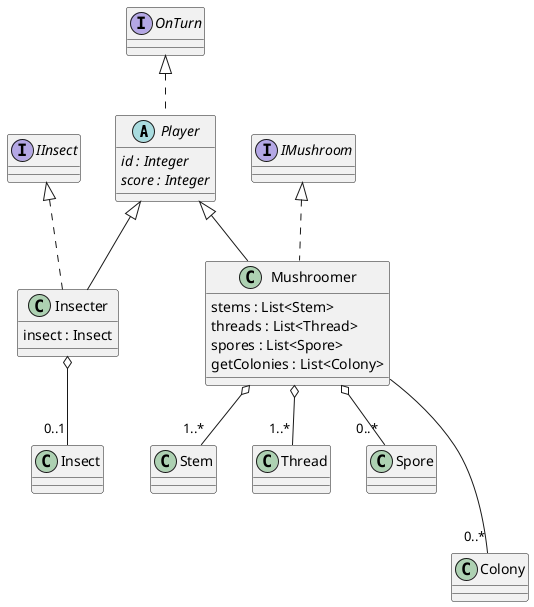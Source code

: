 @startuml player

abstract class Player implements OnTurn{
    {abstract} id : Integer
    {abstract} score : Integer
}

Insecter o-- "0..1" Insect
class Insecter extends Player implements IInsect{
    insect : Insect
}

Mushroomer o-- "1..*" Stem
Mushroomer o-- "1..*" Thread
Mushroomer o-- "0..*" Spore
Mushroomer --- "0..*" Colony
class Mushroomer extends Player implements IMushroom{
    stems : List<Stem>
    threads : List<Thread>
    spores : List<Spore>
    getColonies : List<Colony>
}

@enduml